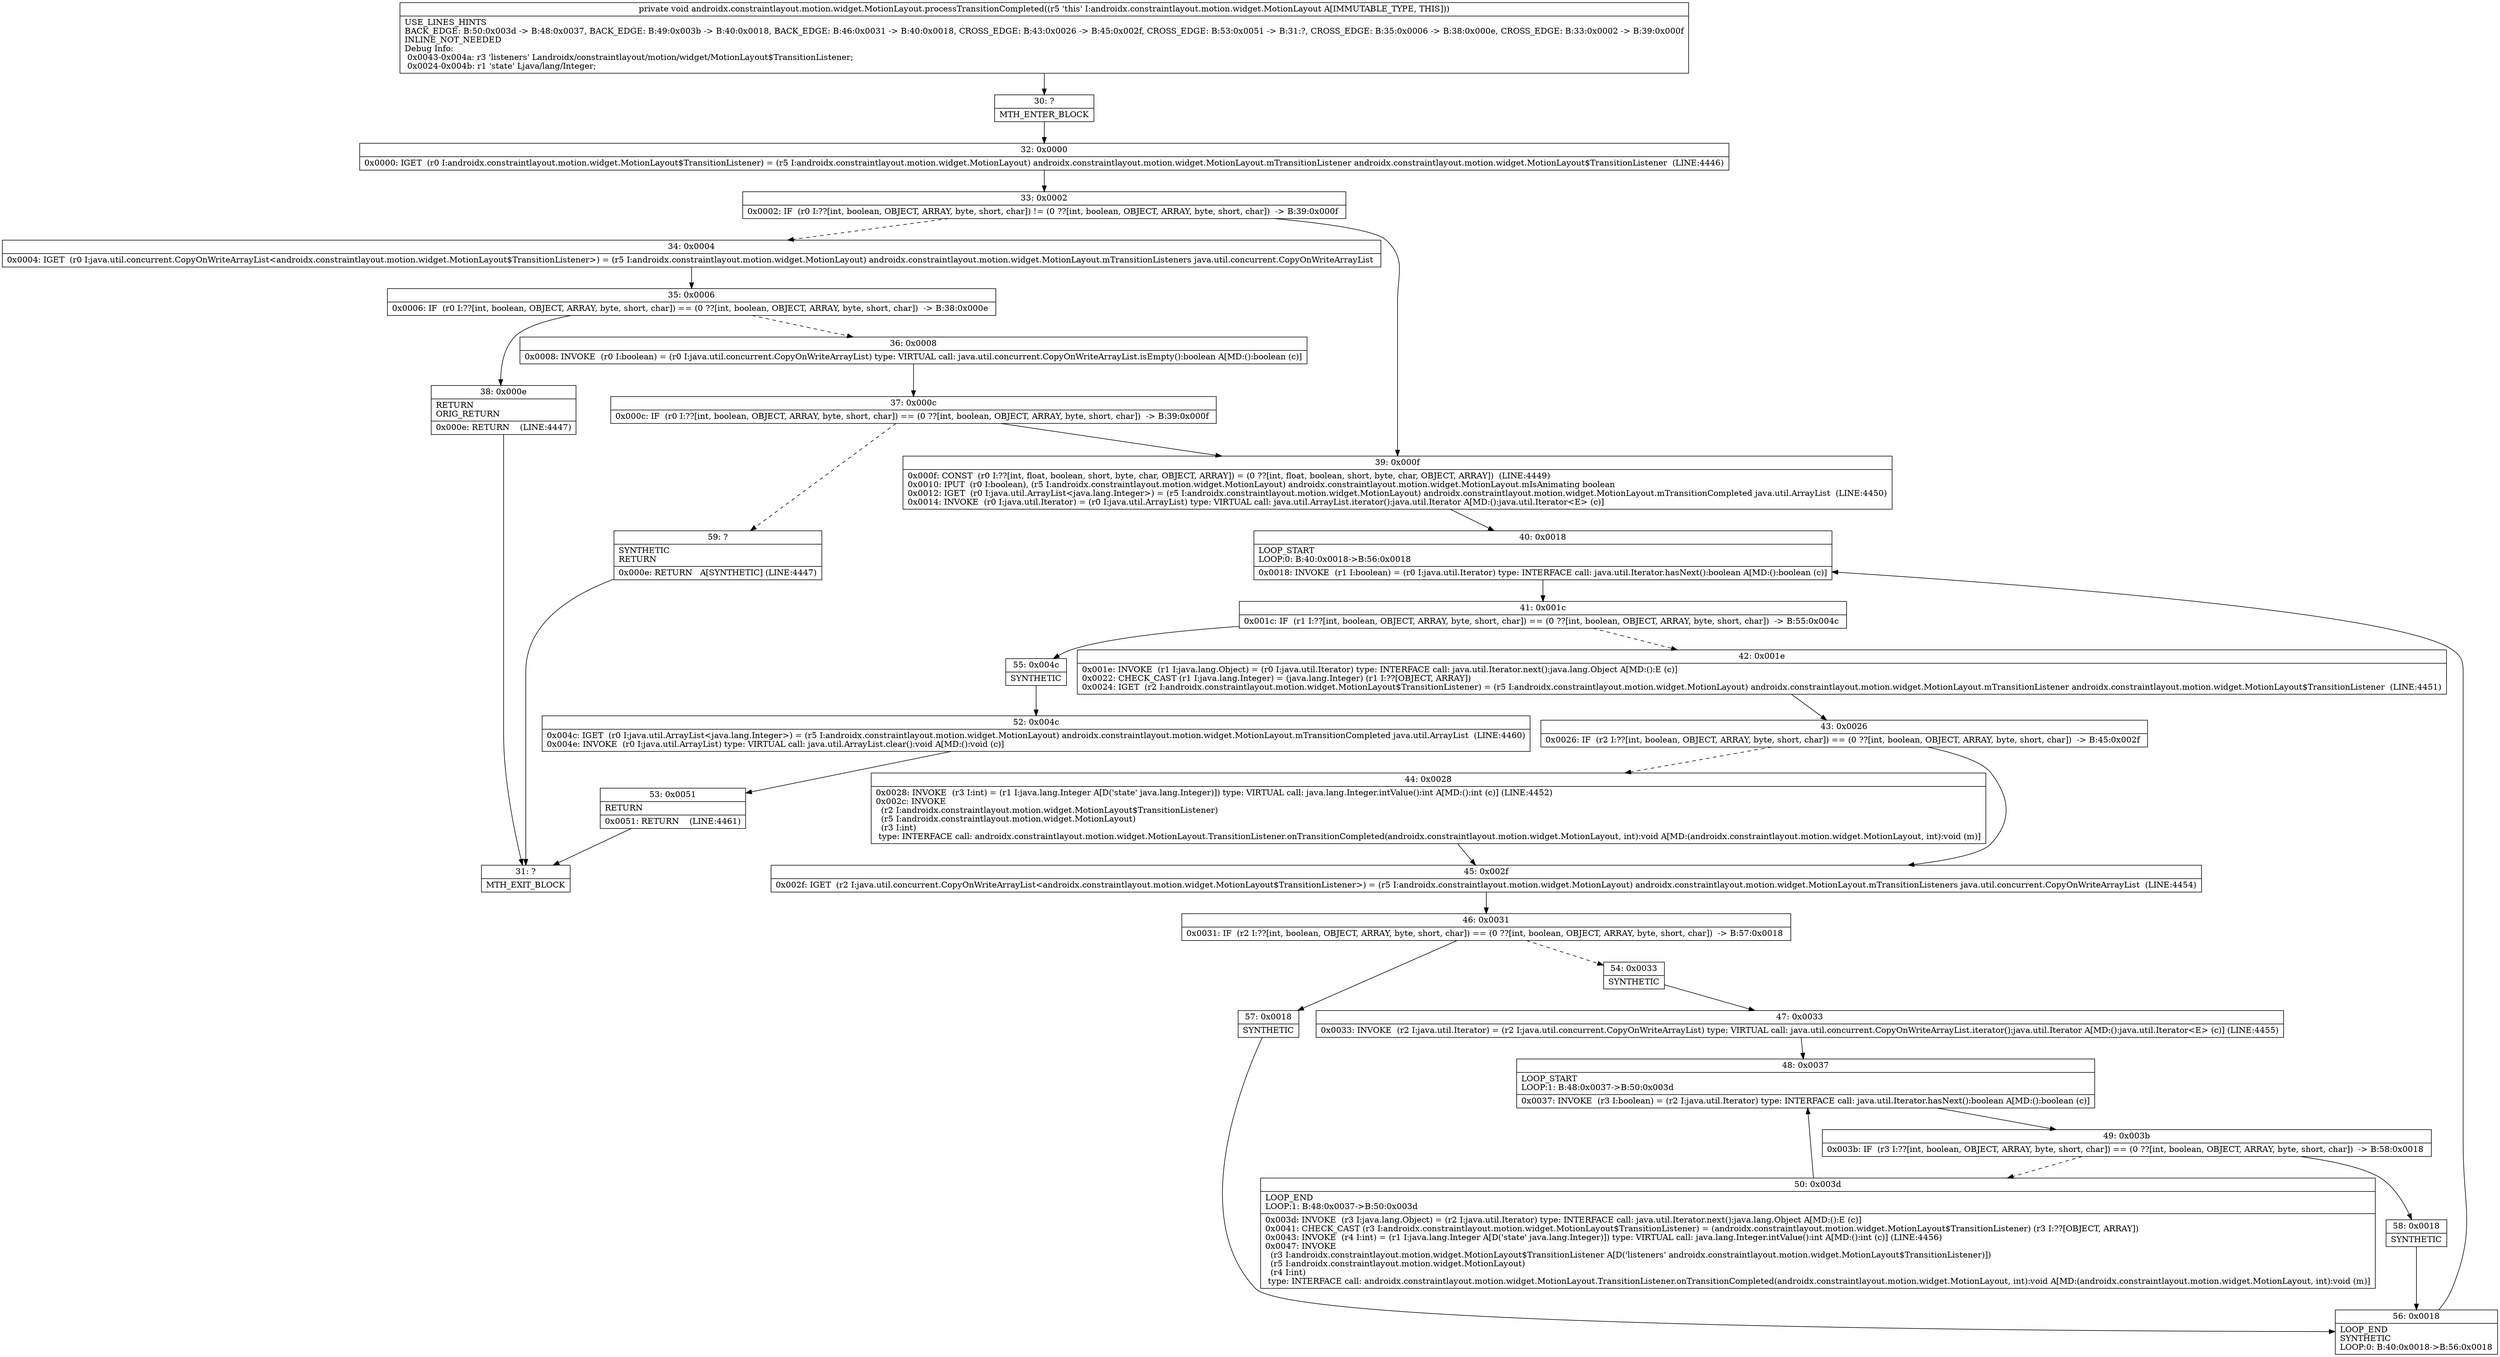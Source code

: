 digraph "CFG forandroidx.constraintlayout.motion.widget.MotionLayout.processTransitionCompleted()V" {
Node_30 [shape=record,label="{30\:\ ?|MTH_ENTER_BLOCK\l}"];
Node_32 [shape=record,label="{32\:\ 0x0000|0x0000: IGET  (r0 I:androidx.constraintlayout.motion.widget.MotionLayout$TransitionListener) = (r5 I:androidx.constraintlayout.motion.widget.MotionLayout) androidx.constraintlayout.motion.widget.MotionLayout.mTransitionListener androidx.constraintlayout.motion.widget.MotionLayout$TransitionListener  (LINE:4446)\l}"];
Node_33 [shape=record,label="{33\:\ 0x0002|0x0002: IF  (r0 I:??[int, boolean, OBJECT, ARRAY, byte, short, char]) != (0 ??[int, boolean, OBJECT, ARRAY, byte, short, char])  \-\> B:39:0x000f \l}"];
Node_34 [shape=record,label="{34\:\ 0x0004|0x0004: IGET  (r0 I:java.util.concurrent.CopyOnWriteArrayList\<androidx.constraintlayout.motion.widget.MotionLayout$TransitionListener\>) = (r5 I:androidx.constraintlayout.motion.widget.MotionLayout) androidx.constraintlayout.motion.widget.MotionLayout.mTransitionListeners java.util.concurrent.CopyOnWriteArrayList \l}"];
Node_35 [shape=record,label="{35\:\ 0x0006|0x0006: IF  (r0 I:??[int, boolean, OBJECT, ARRAY, byte, short, char]) == (0 ??[int, boolean, OBJECT, ARRAY, byte, short, char])  \-\> B:38:0x000e \l}"];
Node_36 [shape=record,label="{36\:\ 0x0008|0x0008: INVOKE  (r0 I:boolean) = (r0 I:java.util.concurrent.CopyOnWriteArrayList) type: VIRTUAL call: java.util.concurrent.CopyOnWriteArrayList.isEmpty():boolean A[MD:():boolean (c)]\l}"];
Node_37 [shape=record,label="{37\:\ 0x000c|0x000c: IF  (r0 I:??[int, boolean, OBJECT, ARRAY, byte, short, char]) == (0 ??[int, boolean, OBJECT, ARRAY, byte, short, char])  \-\> B:39:0x000f \l}"];
Node_59 [shape=record,label="{59\:\ ?|SYNTHETIC\lRETURN\l|0x000e: RETURN   A[SYNTHETIC] (LINE:4447)\l}"];
Node_31 [shape=record,label="{31\:\ ?|MTH_EXIT_BLOCK\l}"];
Node_38 [shape=record,label="{38\:\ 0x000e|RETURN\lORIG_RETURN\l|0x000e: RETURN    (LINE:4447)\l}"];
Node_39 [shape=record,label="{39\:\ 0x000f|0x000f: CONST  (r0 I:??[int, float, boolean, short, byte, char, OBJECT, ARRAY]) = (0 ??[int, float, boolean, short, byte, char, OBJECT, ARRAY])  (LINE:4449)\l0x0010: IPUT  (r0 I:boolean), (r5 I:androidx.constraintlayout.motion.widget.MotionLayout) androidx.constraintlayout.motion.widget.MotionLayout.mIsAnimating boolean \l0x0012: IGET  (r0 I:java.util.ArrayList\<java.lang.Integer\>) = (r5 I:androidx.constraintlayout.motion.widget.MotionLayout) androidx.constraintlayout.motion.widget.MotionLayout.mTransitionCompleted java.util.ArrayList  (LINE:4450)\l0x0014: INVOKE  (r0 I:java.util.Iterator) = (r0 I:java.util.ArrayList) type: VIRTUAL call: java.util.ArrayList.iterator():java.util.Iterator A[MD:():java.util.Iterator\<E\> (c)]\l}"];
Node_40 [shape=record,label="{40\:\ 0x0018|LOOP_START\lLOOP:0: B:40:0x0018\-\>B:56:0x0018\l|0x0018: INVOKE  (r1 I:boolean) = (r0 I:java.util.Iterator) type: INTERFACE call: java.util.Iterator.hasNext():boolean A[MD:():boolean (c)]\l}"];
Node_41 [shape=record,label="{41\:\ 0x001c|0x001c: IF  (r1 I:??[int, boolean, OBJECT, ARRAY, byte, short, char]) == (0 ??[int, boolean, OBJECT, ARRAY, byte, short, char])  \-\> B:55:0x004c \l}"];
Node_42 [shape=record,label="{42\:\ 0x001e|0x001e: INVOKE  (r1 I:java.lang.Object) = (r0 I:java.util.Iterator) type: INTERFACE call: java.util.Iterator.next():java.lang.Object A[MD:():E (c)]\l0x0022: CHECK_CAST (r1 I:java.lang.Integer) = (java.lang.Integer) (r1 I:??[OBJECT, ARRAY]) \l0x0024: IGET  (r2 I:androidx.constraintlayout.motion.widget.MotionLayout$TransitionListener) = (r5 I:androidx.constraintlayout.motion.widget.MotionLayout) androidx.constraintlayout.motion.widget.MotionLayout.mTransitionListener androidx.constraintlayout.motion.widget.MotionLayout$TransitionListener  (LINE:4451)\l}"];
Node_43 [shape=record,label="{43\:\ 0x0026|0x0026: IF  (r2 I:??[int, boolean, OBJECT, ARRAY, byte, short, char]) == (0 ??[int, boolean, OBJECT, ARRAY, byte, short, char])  \-\> B:45:0x002f \l}"];
Node_44 [shape=record,label="{44\:\ 0x0028|0x0028: INVOKE  (r3 I:int) = (r1 I:java.lang.Integer A[D('state' java.lang.Integer)]) type: VIRTUAL call: java.lang.Integer.intValue():int A[MD:():int (c)] (LINE:4452)\l0x002c: INVOKE  \l  (r2 I:androidx.constraintlayout.motion.widget.MotionLayout$TransitionListener)\l  (r5 I:androidx.constraintlayout.motion.widget.MotionLayout)\l  (r3 I:int)\l type: INTERFACE call: androidx.constraintlayout.motion.widget.MotionLayout.TransitionListener.onTransitionCompleted(androidx.constraintlayout.motion.widget.MotionLayout, int):void A[MD:(androidx.constraintlayout.motion.widget.MotionLayout, int):void (m)]\l}"];
Node_45 [shape=record,label="{45\:\ 0x002f|0x002f: IGET  (r2 I:java.util.concurrent.CopyOnWriteArrayList\<androidx.constraintlayout.motion.widget.MotionLayout$TransitionListener\>) = (r5 I:androidx.constraintlayout.motion.widget.MotionLayout) androidx.constraintlayout.motion.widget.MotionLayout.mTransitionListeners java.util.concurrent.CopyOnWriteArrayList  (LINE:4454)\l}"];
Node_46 [shape=record,label="{46\:\ 0x0031|0x0031: IF  (r2 I:??[int, boolean, OBJECT, ARRAY, byte, short, char]) == (0 ??[int, boolean, OBJECT, ARRAY, byte, short, char])  \-\> B:57:0x0018 \l}"];
Node_54 [shape=record,label="{54\:\ 0x0033|SYNTHETIC\l}"];
Node_47 [shape=record,label="{47\:\ 0x0033|0x0033: INVOKE  (r2 I:java.util.Iterator) = (r2 I:java.util.concurrent.CopyOnWriteArrayList) type: VIRTUAL call: java.util.concurrent.CopyOnWriteArrayList.iterator():java.util.Iterator A[MD:():java.util.Iterator\<E\> (c)] (LINE:4455)\l}"];
Node_48 [shape=record,label="{48\:\ 0x0037|LOOP_START\lLOOP:1: B:48:0x0037\-\>B:50:0x003d\l|0x0037: INVOKE  (r3 I:boolean) = (r2 I:java.util.Iterator) type: INTERFACE call: java.util.Iterator.hasNext():boolean A[MD:():boolean (c)]\l}"];
Node_49 [shape=record,label="{49\:\ 0x003b|0x003b: IF  (r3 I:??[int, boolean, OBJECT, ARRAY, byte, short, char]) == (0 ??[int, boolean, OBJECT, ARRAY, byte, short, char])  \-\> B:58:0x0018 \l}"];
Node_50 [shape=record,label="{50\:\ 0x003d|LOOP_END\lLOOP:1: B:48:0x0037\-\>B:50:0x003d\l|0x003d: INVOKE  (r3 I:java.lang.Object) = (r2 I:java.util.Iterator) type: INTERFACE call: java.util.Iterator.next():java.lang.Object A[MD:():E (c)]\l0x0041: CHECK_CAST (r3 I:androidx.constraintlayout.motion.widget.MotionLayout$TransitionListener) = (androidx.constraintlayout.motion.widget.MotionLayout$TransitionListener) (r3 I:??[OBJECT, ARRAY]) \l0x0043: INVOKE  (r4 I:int) = (r1 I:java.lang.Integer A[D('state' java.lang.Integer)]) type: VIRTUAL call: java.lang.Integer.intValue():int A[MD:():int (c)] (LINE:4456)\l0x0047: INVOKE  \l  (r3 I:androidx.constraintlayout.motion.widget.MotionLayout$TransitionListener A[D('listeners' androidx.constraintlayout.motion.widget.MotionLayout$TransitionListener)])\l  (r5 I:androidx.constraintlayout.motion.widget.MotionLayout)\l  (r4 I:int)\l type: INTERFACE call: androidx.constraintlayout.motion.widget.MotionLayout.TransitionListener.onTransitionCompleted(androidx.constraintlayout.motion.widget.MotionLayout, int):void A[MD:(androidx.constraintlayout.motion.widget.MotionLayout, int):void (m)]\l}"];
Node_58 [shape=record,label="{58\:\ 0x0018|SYNTHETIC\l}"];
Node_56 [shape=record,label="{56\:\ 0x0018|LOOP_END\lSYNTHETIC\lLOOP:0: B:40:0x0018\-\>B:56:0x0018\l}"];
Node_57 [shape=record,label="{57\:\ 0x0018|SYNTHETIC\l}"];
Node_55 [shape=record,label="{55\:\ 0x004c|SYNTHETIC\l}"];
Node_52 [shape=record,label="{52\:\ 0x004c|0x004c: IGET  (r0 I:java.util.ArrayList\<java.lang.Integer\>) = (r5 I:androidx.constraintlayout.motion.widget.MotionLayout) androidx.constraintlayout.motion.widget.MotionLayout.mTransitionCompleted java.util.ArrayList  (LINE:4460)\l0x004e: INVOKE  (r0 I:java.util.ArrayList) type: VIRTUAL call: java.util.ArrayList.clear():void A[MD:():void (c)]\l}"];
Node_53 [shape=record,label="{53\:\ 0x0051|RETURN\l|0x0051: RETURN    (LINE:4461)\l}"];
MethodNode[shape=record,label="{private void androidx.constraintlayout.motion.widget.MotionLayout.processTransitionCompleted((r5 'this' I:androidx.constraintlayout.motion.widget.MotionLayout A[IMMUTABLE_TYPE, THIS]))  | USE_LINES_HINTS\lBACK_EDGE: B:50:0x003d \-\> B:48:0x0037, BACK_EDGE: B:49:0x003b \-\> B:40:0x0018, BACK_EDGE: B:46:0x0031 \-\> B:40:0x0018, CROSS_EDGE: B:43:0x0026 \-\> B:45:0x002f, CROSS_EDGE: B:53:0x0051 \-\> B:31:?, CROSS_EDGE: B:35:0x0006 \-\> B:38:0x000e, CROSS_EDGE: B:33:0x0002 \-\> B:39:0x000f\lINLINE_NOT_NEEDED\lDebug Info:\l  0x0043\-0x004a: r3 'listeners' Landroidx\/constraintlayout\/motion\/widget\/MotionLayout$TransitionListener;\l  0x0024\-0x004b: r1 'state' Ljava\/lang\/Integer;\l}"];
MethodNode -> Node_30;Node_30 -> Node_32;
Node_32 -> Node_33;
Node_33 -> Node_34[style=dashed];
Node_33 -> Node_39;
Node_34 -> Node_35;
Node_35 -> Node_36[style=dashed];
Node_35 -> Node_38;
Node_36 -> Node_37;
Node_37 -> Node_39;
Node_37 -> Node_59[style=dashed];
Node_59 -> Node_31;
Node_38 -> Node_31;
Node_39 -> Node_40;
Node_40 -> Node_41;
Node_41 -> Node_42[style=dashed];
Node_41 -> Node_55;
Node_42 -> Node_43;
Node_43 -> Node_44[style=dashed];
Node_43 -> Node_45;
Node_44 -> Node_45;
Node_45 -> Node_46;
Node_46 -> Node_54[style=dashed];
Node_46 -> Node_57;
Node_54 -> Node_47;
Node_47 -> Node_48;
Node_48 -> Node_49;
Node_49 -> Node_50[style=dashed];
Node_49 -> Node_58;
Node_50 -> Node_48;
Node_58 -> Node_56;
Node_56 -> Node_40;
Node_57 -> Node_56;
Node_55 -> Node_52;
Node_52 -> Node_53;
Node_53 -> Node_31;
}

